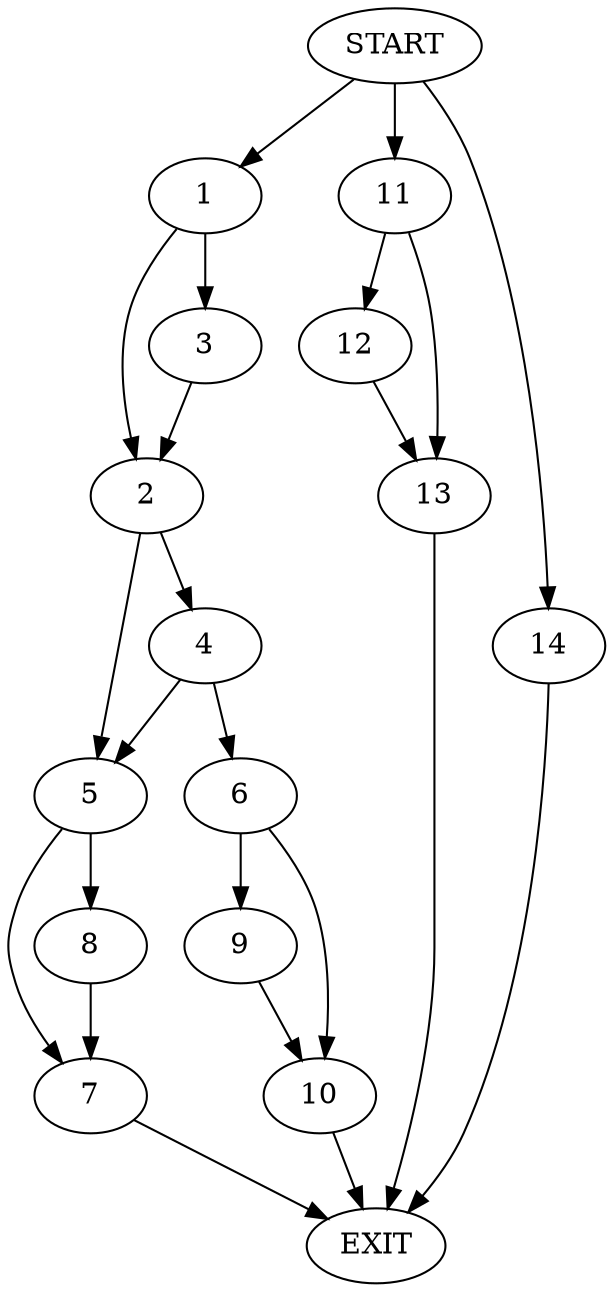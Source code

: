 digraph {
0 [label="START"]
15 [label="EXIT"]
0 -> 1
1 -> 2
1 -> 3
2 -> 4
2 -> 5
3 -> 2
4 -> 5
4 -> 6
5 -> 7
5 -> 8
6 -> 9
6 -> 10
7 -> 15
8 -> 7
9 -> 10
10 -> 15
0 -> 11
11 -> 12
11 -> 13
12 -> 13
13 -> 15
0 -> 14
14 -> 15
}
